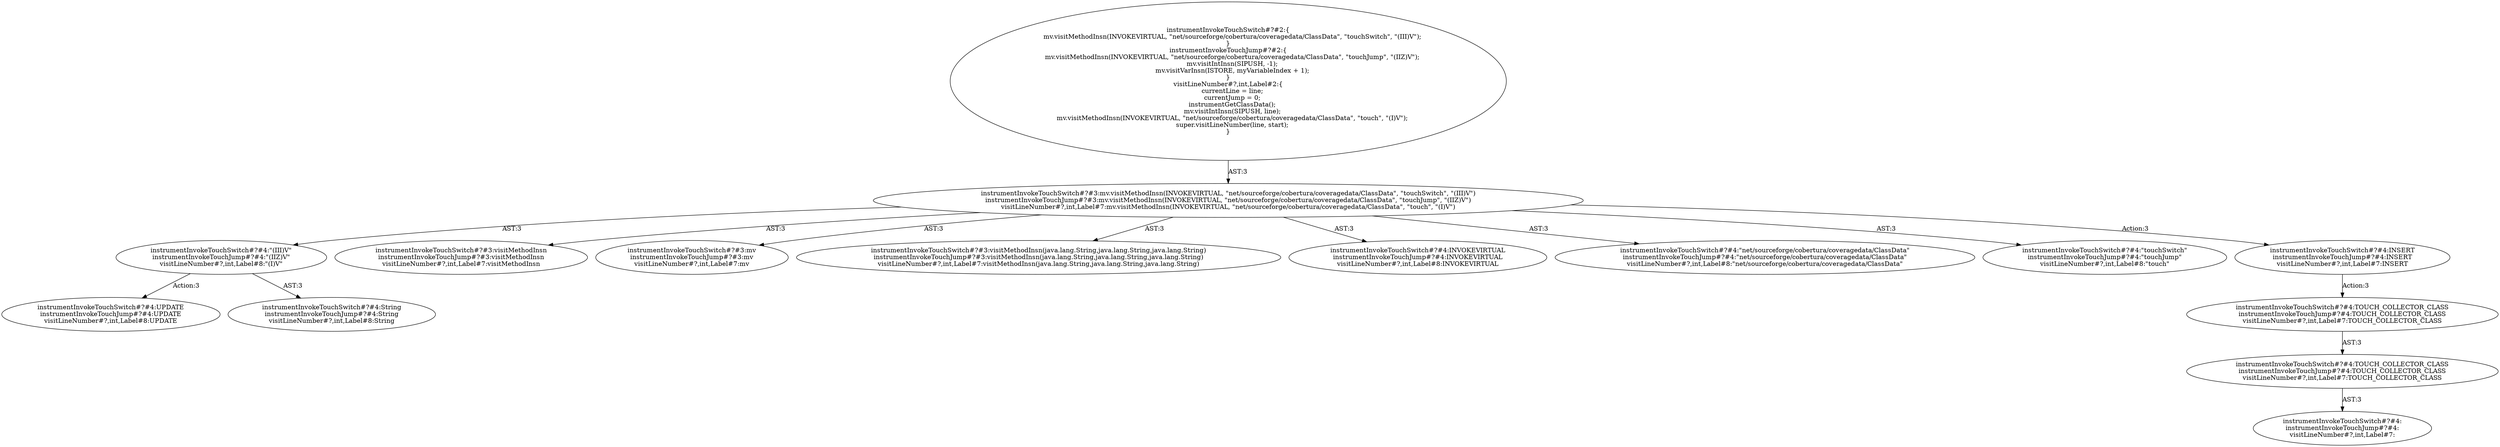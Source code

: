 digraph "Pattern" {
0 [label="instrumentInvokeTouchSwitch#?#4:UPDATE
instrumentInvokeTouchJump#?#4:UPDATE
visitLineNumber#?,int,Label#8:UPDATE" shape=ellipse]
1 [label="instrumentInvokeTouchSwitch#?#4:\"(III)V\"
instrumentInvokeTouchJump#?#4:\"(IIZ)V\"
visitLineNumber#?,int,Label#8:\"(I)V\"" shape=ellipse]
2 [label="instrumentInvokeTouchSwitch#?#3:mv.visitMethodInsn(INVOKEVIRTUAL, \"net/sourceforge/cobertura/coveragedata/ClassData\", \"touchSwitch\", \"(III)V\")
instrumentInvokeTouchJump#?#3:mv.visitMethodInsn(INVOKEVIRTUAL, \"net/sourceforge/cobertura/coveragedata/ClassData\", \"touchJump\", \"(IIZ)V\")
visitLineNumber#?,int,Label#7:mv.visitMethodInsn(INVOKEVIRTUAL, \"net/sourceforge/cobertura/coveragedata/ClassData\", \"touch\", \"(I)V\")" shape=ellipse]
3 [label="instrumentInvokeTouchSwitch#?#2:\{
    mv.visitMethodInsn(INVOKEVIRTUAL, \"net/sourceforge/cobertura/coveragedata/ClassData\", \"touchSwitch\", \"(III)V\");
\}
instrumentInvokeTouchJump#?#2:\{
    mv.visitMethodInsn(INVOKEVIRTUAL, \"net/sourceforge/cobertura/coveragedata/ClassData\", \"touchJump\", \"(IIZ)V\");
    mv.visitIntInsn(SIPUSH, -1);
    mv.visitVarInsn(ISTORE, myVariableIndex + 1);
\}
visitLineNumber#?,int,Label#2:\{
    currentLine = line;
    currentJump = 0;
    instrumentGetClassData();
    mv.visitIntInsn(SIPUSH, line);
    mv.visitMethodInsn(INVOKEVIRTUAL, \"net/sourceforge/cobertura/coveragedata/ClassData\", \"touch\", \"(I)V\");
    super.visitLineNumber(line, start);
\}" shape=ellipse]
4 [label="instrumentInvokeTouchSwitch#?#3:visitMethodInsn
instrumentInvokeTouchJump#?#3:visitMethodInsn
visitLineNumber#?,int,Label#7:visitMethodInsn" shape=ellipse]
5 [label="instrumentInvokeTouchSwitch#?#3:mv
instrumentInvokeTouchJump#?#3:mv
visitLineNumber#?,int,Label#7:mv" shape=ellipse]
6 [label="instrumentInvokeTouchSwitch#?#3:visitMethodInsn(java.lang.String,java.lang.String,java.lang.String)
instrumentInvokeTouchJump#?#3:visitMethodInsn(java.lang.String,java.lang.String,java.lang.String)
visitLineNumber#?,int,Label#7:visitMethodInsn(java.lang.String,java.lang.String,java.lang.String)" shape=ellipse]
7 [label="instrumentInvokeTouchSwitch#?#4:INVOKEVIRTUAL
instrumentInvokeTouchJump#?#4:INVOKEVIRTUAL
visitLineNumber#?,int,Label#8:INVOKEVIRTUAL" shape=ellipse]
8 [label="instrumentInvokeTouchSwitch#?#4:\"net/sourceforge/cobertura/coveragedata/ClassData\"
instrumentInvokeTouchJump#?#4:\"net/sourceforge/cobertura/coveragedata/ClassData\"
visitLineNumber#?,int,Label#8:\"net/sourceforge/cobertura/coveragedata/ClassData\"" shape=ellipse]
9 [label="instrumentInvokeTouchSwitch#?#4:\"touchSwitch\"
instrumentInvokeTouchJump#?#4:\"touchJump\"
visitLineNumber#?,int,Label#8:\"touch\"" shape=ellipse]
10 [label="instrumentInvokeTouchSwitch#?#4:INSERT
instrumentInvokeTouchJump#?#4:INSERT
visitLineNumber#?,int,Label#7:INSERT" shape=ellipse]
11 [label="instrumentInvokeTouchSwitch#?#4:TOUCH_COLLECTOR_CLASS
instrumentInvokeTouchJump#?#4:TOUCH_COLLECTOR_CLASS
visitLineNumber#?,int,Label#7:TOUCH_COLLECTOR_CLASS" shape=ellipse]
12 [label="instrumentInvokeTouchSwitch#?#4:TOUCH_COLLECTOR_CLASS
instrumentInvokeTouchJump#?#4:TOUCH_COLLECTOR_CLASS
visitLineNumber#?,int,Label#7:TOUCH_COLLECTOR_CLASS" shape=ellipse]
13 [label="instrumentInvokeTouchSwitch#?#4:
instrumentInvokeTouchJump#?#4:
visitLineNumber#?,int,Label#7:" shape=ellipse]
14 [label="instrumentInvokeTouchSwitch#?#4:String
instrumentInvokeTouchJump#?#4:String
visitLineNumber#?,int,Label#8:String" shape=ellipse]
1 -> 0 [label="Action:3"];
1 -> 14 [label="AST:3"];
2 -> 1 [label="AST:3"];
2 -> 4 [label="AST:3"];
2 -> 5 [label="AST:3"];
2 -> 6 [label="AST:3"];
2 -> 7 [label="AST:3"];
2 -> 8 [label="AST:3"];
2 -> 9 [label="AST:3"];
2 -> 10 [label="Action:3"];
3 -> 2 [label="AST:3"];
10 -> 11 [label="Action:3"];
11 -> 12 [label="AST:3"];
12 -> 13 [label="AST:3"];
}